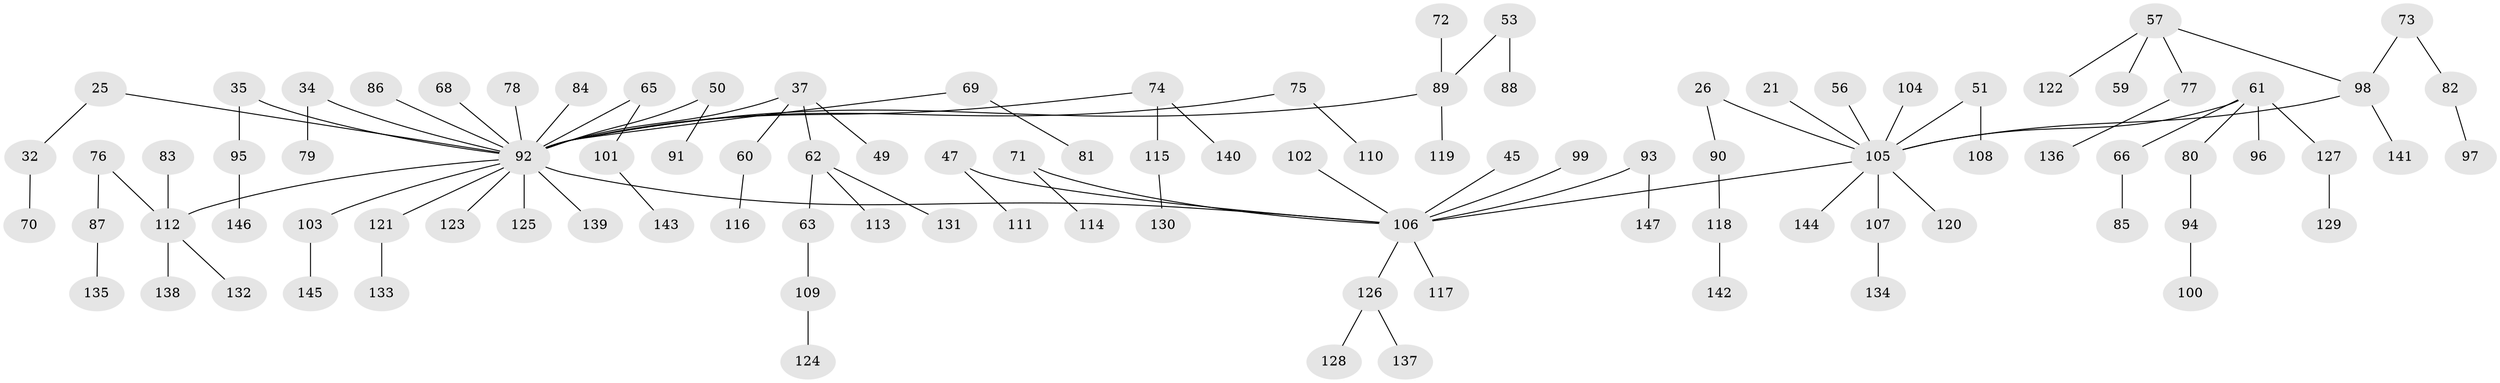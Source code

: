 // original degree distribution, {5: 0.027210884353741496, 3: 0.10884353741496598, 7: 0.027210884353741496, 4: 0.061224489795918366, 2: 0.3129251700680272, 1: 0.46258503401360546}
// Generated by graph-tools (version 1.1) at 2025/55/03/04/25 21:55:55]
// undirected, 102 vertices, 101 edges
graph export_dot {
graph [start="1"]
  node [color=gray90,style=filled];
  21;
  25;
  26;
  32;
  34;
  35;
  37;
  45;
  47;
  49;
  50;
  51;
  53;
  56;
  57 [super="+28+46"];
  59;
  60;
  61 [super="+44"];
  62;
  63;
  65;
  66;
  68;
  69;
  70;
  71;
  72;
  73 [super="+24+30+54"];
  74 [super="+52"];
  75;
  76;
  77;
  78;
  79;
  80;
  81;
  82;
  83;
  84;
  85;
  86;
  87;
  88;
  89 [super="+42+48+64"];
  90;
  91;
  92 [super="+27+67+14+29"];
  93;
  94;
  95;
  96;
  97;
  98 [super="+2+6+36+15"];
  99;
  100;
  101;
  102;
  103;
  104;
  105 [super="+55+10+11"];
  106 [super="+3+16+18+39+40+43"];
  107;
  108;
  109;
  110;
  111;
  112 [super="+31"];
  113;
  114;
  115;
  116;
  117;
  118;
  119;
  120;
  121;
  122;
  123;
  124;
  125;
  126;
  127;
  128;
  129;
  130;
  131;
  132;
  133;
  134;
  135;
  136;
  137;
  138;
  139;
  140;
  141;
  142;
  143;
  144;
  145;
  146;
  147;
  21 -- 105;
  25 -- 32;
  25 -- 92;
  26 -- 90;
  26 -- 105;
  32 -- 70;
  34 -- 79;
  34 -- 92;
  35 -- 95;
  35 -- 92;
  37 -- 49;
  37 -- 60;
  37 -- 62;
  37 -- 92;
  45 -- 106;
  47 -- 111;
  47 -- 106;
  50 -- 91;
  50 -- 92;
  51 -- 108;
  51 -- 105;
  53 -- 88;
  53 -- 89;
  56 -- 105;
  57 -- 59;
  57 -- 98;
  57 -- 122;
  57 -- 77;
  60 -- 116;
  61 -- 80;
  61 -- 127;
  61 -- 96;
  61 -- 66;
  61 -- 105;
  62 -- 63;
  62 -- 113;
  62 -- 131;
  63 -- 109;
  65 -- 101;
  65 -- 92;
  66 -- 85;
  68 -- 92;
  69 -- 81;
  69 -- 92;
  71 -- 114;
  71 -- 106;
  72 -- 89;
  73 -- 98;
  73 -- 82;
  74 -- 115;
  74 -- 140;
  74 -- 92;
  75 -- 110;
  75 -- 92;
  76 -- 87;
  76 -- 112;
  77 -- 136;
  78 -- 92;
  80 -- 94;
  82 -- 97;
  83 -- 112;
  84 -- 92;
  86 -- 92;
  87 -- 135;
  89 -- 119;
  89 -- 92;
  90 -- 118;
  92 -- 139;
  92 -- 125;
  92 -- 103;
  92 -- 106;
  92 -- 112;
  92 -- 123;
  92 -- 121;
  93 -- 147;
  93 -- 106;
  94 -- 100;
  95 -- 146;
  98 -- 141;
  98 -- 105;
  99 -- 106;
  101 -- 143;
  102 -- 106;
  103 -- 145;
  104 -- 105;
  105 -- 107;
  105 -- 144;
  105 -- 106;
  105 -- 120;
  106 -- 117;
  106 -- 126;
  107 -- 134;
  109 -- 124;
  112 -- 132;
  112 -- 138;
  115 -- 130;
  118 -- 142;
  121 -- 133;
  126 -- 128;
  126 -- 137;
  127 -- 129;
}
